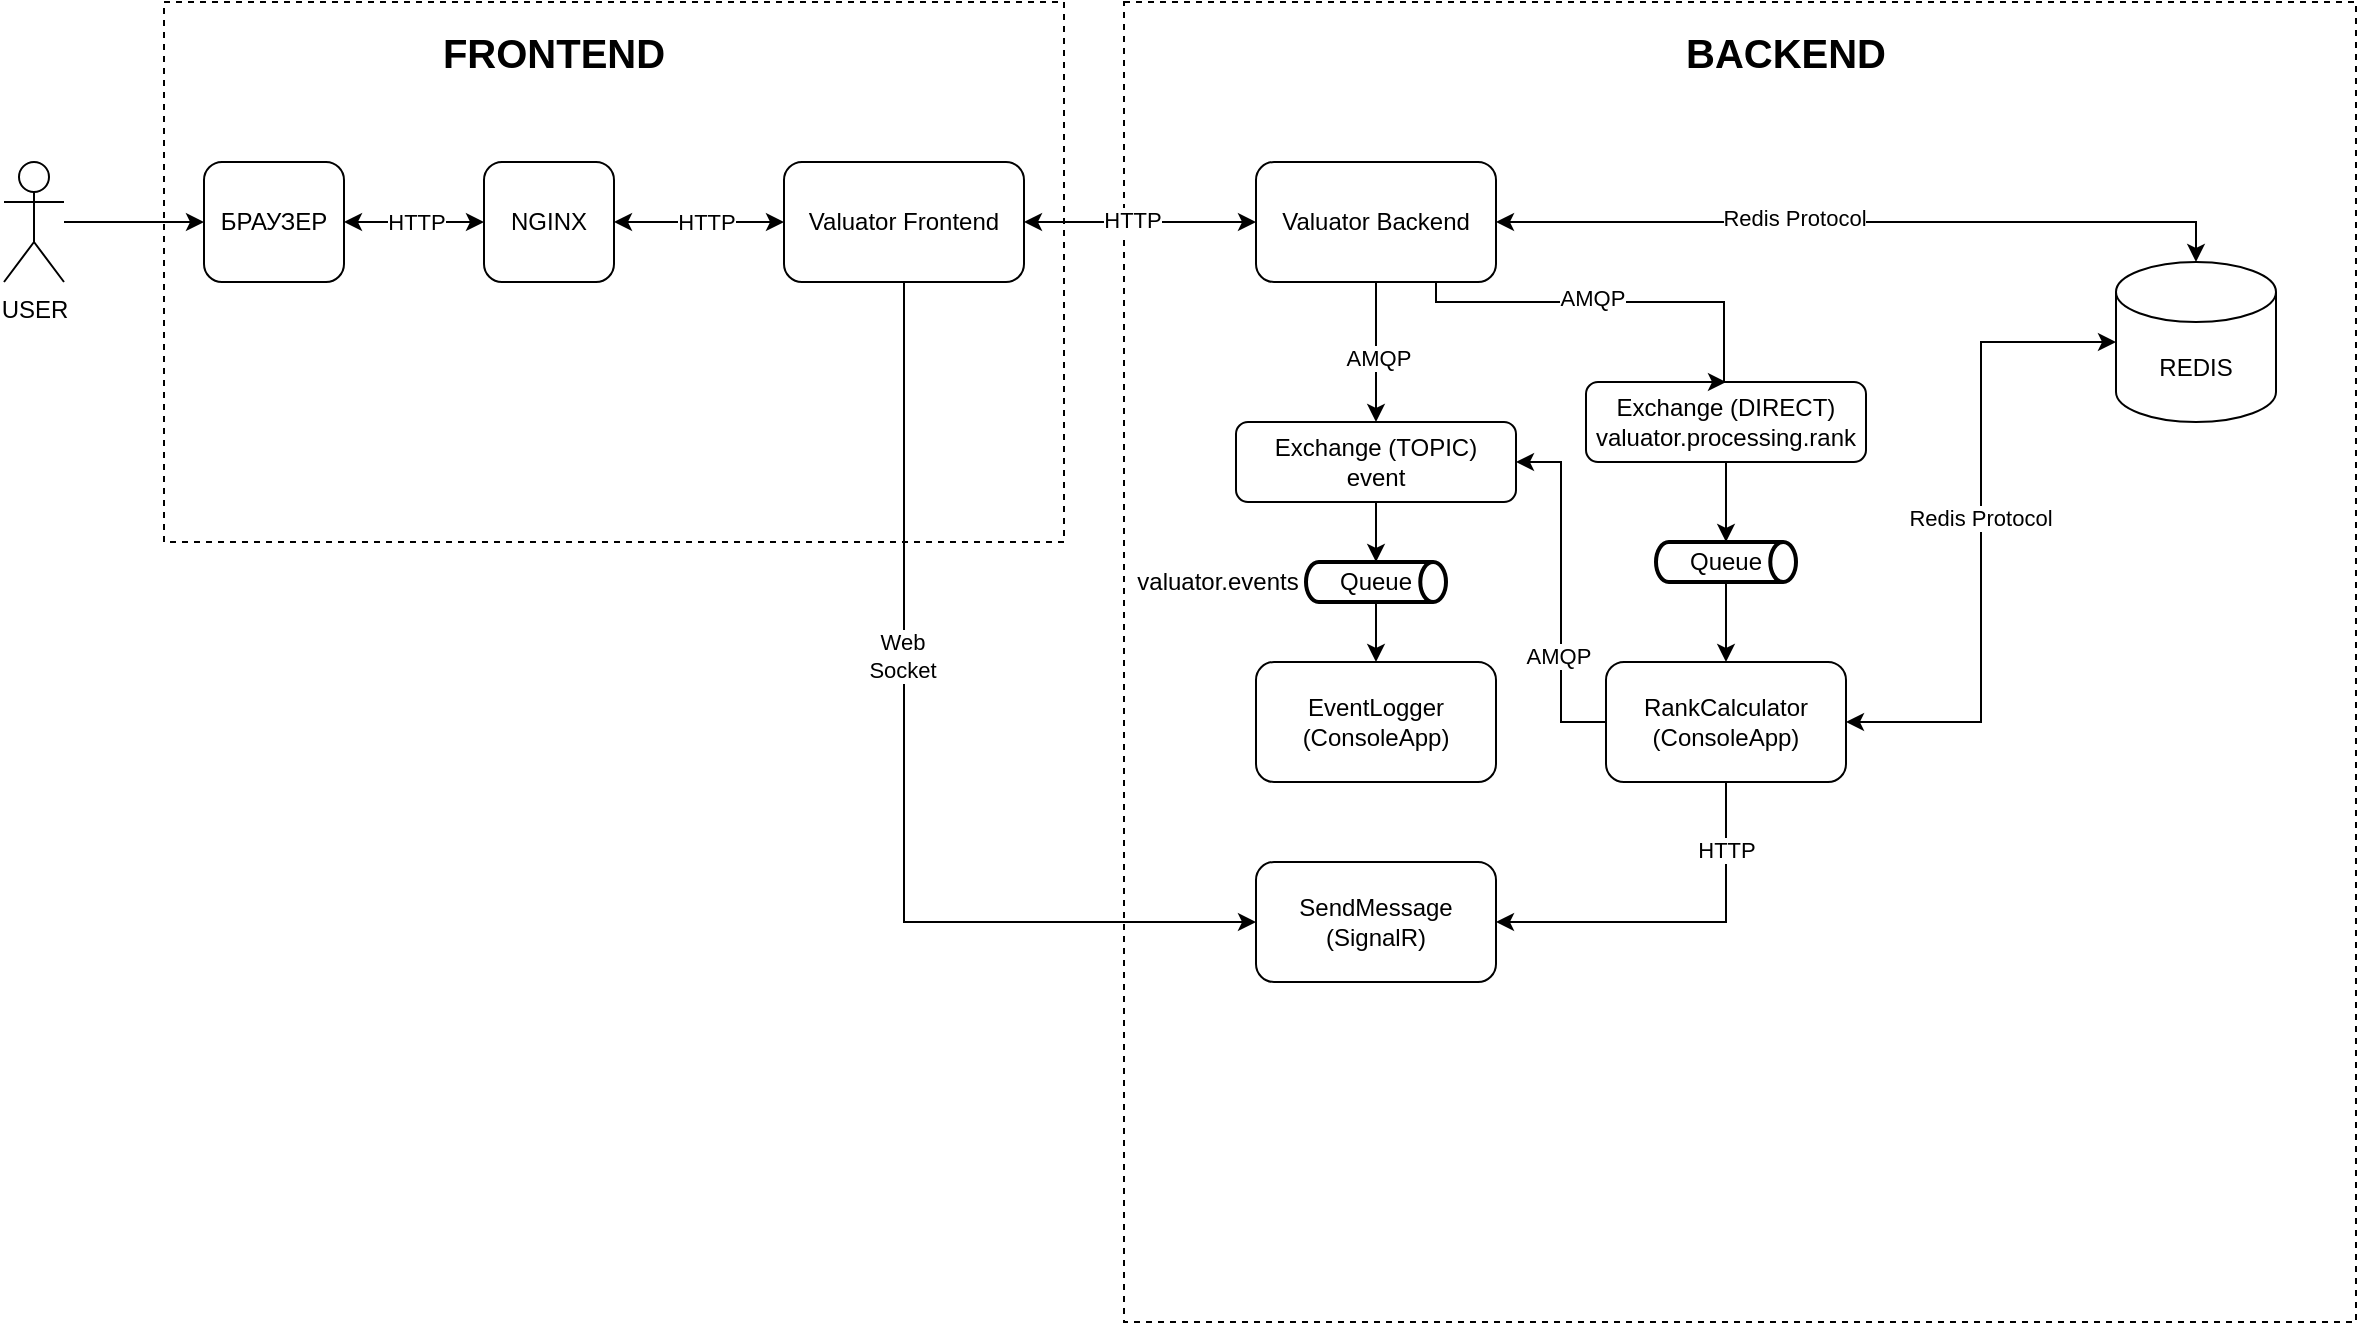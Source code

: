 <mxfile version="26.2.10">
  <diagram name="Страница — 1" id="KKmllC8yuUOeo-muvncK">
    <mxGraphModel dx="1942" dy="687" grid="1" gridSize="10" guides="1" tooltips="1" connect="1" arrows="1" fold="1" page="1" pageScale="1" pageWidth="827" pageHeight="1169" math="0" shadow="0">
      <root>
        <mxCell id="0" />
        <mxCell id="1" parent="0" />
        <mxCell id="DNXaHsyP4bz1j5rUmy31-14" value="" style="rounded=0;whiteSpace=wrap;html=1;dashed=1;" parent="1" vertex="1">
          <mxGeometry x="480" y="210" width="616" height="660" as="geometry" />
        </mxCell>
        <mxCell id="DNXaHsyP4bz1j5rUmy31-1" value="USER" style="shape=umlActor;verticalLabelPosition=bottom;verticalAlign=top;html=1;outlineConnect=0;" parent="1" vertex="1">
          <mxGeometry x="-80" y="290" width="30" height="60" as="geometry" />
        </mxCell>
        <mxCell id="DNXaHsyP4bz1j5rUmy31-11" value="" style="rounded=0;whiteSpace=wrap;html=1;dashed=1;" parent="1" vertex="1">
          <mxGeometry y="210" width="450" height="270" as="geometry" />
        </mxCell>
        <mxCell id="DNXaHsyP4bz1j5rUmy31-12" value="&lt;font style=&quot;font-size: 20px;&quot;&gt;&lt;b&gt;FRONTEND&lt;/b&gt;&lt;/font&gt;" style="text;html=1;align=center;verticalAlign=middle;whiteSpace=wrap;rounded=0;" parent="1" vertex="1">
          <mxGeometry x="165" y="220" width="60" height="30" as="geometry" />
        </mxCell>
        <mxCell id="ajTSJMIYL9luRBXMZqMt-4" style="edgeStyle=orthogonalEdgeStyle;rounded=0;orthogonalLoop=1;jettySize=auto;html=1;exitX=0.5;exitY=1;exitDx=0;exitDy=0;entryX=0;entryY=0.5;entryDx=0;entryDy=0;" edge="1" parent="1" source="DNXaHsyP4bz1j5rUmy31-13" target="ajTSJMIYL9luRBXMZqMt-2">
          <mxGeometry relative="1" as="geometry" />
        </mxCell>
        <mxCell id="ajTSJMIYL9luRBXMZqMt-5" value="Web&lt;br&gt;Socket" style="edgeLabel;html=1;align=center;verticalAlign=middle;resizable=0;points=[];" vertex="1" connectable="0" parent="ajTSJMIYL9luRBXMZqMt-4">
          <mxGeometry x="-0.248" y="-1" relative="1" as="geometry">
            <mxPoint as="offset" />
          </mxGeometry>
        </mxCell>
        <mxCell id="DNXaHsyP4bz1j5rUmy31-13" value="Valuator Frontend" style="rounded=1;whiteSpace=wrap;html=1;" parent="1" vertex="1">
          <mxGeometry x="310" y="290" width="120" height="60" as="geometry" />
        </mxCell>
        <mxCell id="DNXaHsyP4bz1j5rUmy31-15" value="&lt;b&gt;&lt;font style=&quot;font-size: 20px;&quot;&gt;BACKEND&lt;/font&gt;&lt;/b&gt;" style="text;html=1;align=center;verticalAlign=middle;whiteSpace=wrap;rounded=0;" parent="1" vertex="1">
          <mxGeometry x="781" y="220" width="60" height="30" as="geometry" />
        </mxCell>
        <mxCell id="DNXaHsyP4bz1j5rUmy31-16" value="NGINX" style="rounded=1;whiteSpace=wrap;html=1;" parent="1" vertex="1">
          <mxGeometry x="160" y="290" width="65" height="60" as="geometry" />
        </mxCell>
        <mxCell id="DNXaHsyP4bz1j5rUmy31-19" value="БРАУЗЕР" style="rounded=1;whiteSpace=wrap;html=1;" parent="1" vertex="1">
          <mxGeometry x="20" y="290" width="70" height="60" as="geometry" />
        </mxCell>
        <mxCell id="DNXaHsyP4bz1j5rUmy31-33" style="edgeStyle=orthogonalEdgeStyle;rounded=0;orthogonalLoop=1;jettySize=auto;html=1;exitX=0.5;exitY=1;exitDx=0;exitDy=0;" parent="1" source="DNXaHsyP4bz1j5rUmy31-21" target="DNXaHsyP4bz1j5rUmy31-31" edge="1">
          <mxGeometry relative="1" as="geometry" />
        </mxCell>
        <mxCell id="DNXaHsyP4bz1j5rUmy31-51" value="AMQP" style="edgeLabel;html=1;align=center;verticalAlign=middle;resizable=0;points=[];" parent="DNXaHsyP4bz1j5rUmy31-33" vertex="1" connectable="0">
          <mxGeometry x="0.066" y="1" relative="1" as="geometry">
            <mxPoint as="offset" />
          </mxGeometry>
        </mxCell>
        <mxCell id="DNXaHsyP4bz1j5rUmy31-21" value="Valuator Backend" style="rounded=1;whiteSpace=wrap;html=1;" parent="1" vertex="1">
          <mxGeometry x="546" y="290" width="120" height="60" as="geometry" />
        </mxCell>
        <mxCell id="DNXaHsyP4bz1j5rUmy31-24" value="REDIS" style="shape=cylinder3;whiteSpace=wrap;html=1;boundedLbl=1;backgroundOutline=1;size=15;" parent="1" vertex="1">
          <mxGeometry x="976" y="340" width="80" height="80" as="geometry" />
        </mxCell>
        <mxCell id="DNXaHsyP4bz1j5rUmy31-26" value="" style="endArrow=classic;startArrow=classic;html=1;rounded=0;entryX=0.5;entryY=0;entryDx=0;entryDy=0;entryPerimeter=0;exitX=1;exitY=0.5;exitDx=0;exitDy=0;edgeStyle=orthogonalEdgeStyle;" parent="1" source="DNXaHsyP4bz1j5rUmy31-21" target="DNXaHsyP4bz1j5rUmy31-24" edge="1">
          <mxGeometry width="50" height="50" relative="1" as="geometry">
            <mxPoint x="686" y="400" as="sourcePoint" />
            <mxPoint x="736" y="350" as="targetPoint" />
            <Array as="points">
              <mxPoint x="956" y="320" />
              <mxPoint x="956" y="320" />
            </Array>
          </mxGeometry>
        </mxCell>
        <mxCell id="DNXaHsyP4bz1j5rUmy31-65" value="Redis Protocol" style="edgeLabel;html=1;align=center;verticalAlign=middle;resizable=0;points=[];" parent="DNXaHsyP4bz1j5rUmy31-26" vertex="1" connectable="0">
          <mxGeometry x="-0.197" y="2" relative="1" as="geometry">
            <mxPoint as="offset" />
          </mxGeometry>
        </mxCell>
        <mxCell id="DNXaHsyP4bz1j5rUmy31-27" value="Exchange (DIRECT)&lt;br&gt;valuator.processing.rank" style="rounded=1;whiteSpace=wrap;html=1;" parent="1" vertex="1">
          <mxGeometry x="711" y="400" width="140" height="40" as="geometry" />
        </mxCell>
        <mxCell id="DNXaHsyP4bz1j5rUmy31-36" style="edgeStyle=orthogonalEdgeStyle;rounded=0;orthogonalLoop=1;jettySize=auto;html=1;exitX=0.5;exitY=1;exitDx=0;exitDy=0;exitPerimeter=0;entryX=0.5;entryY=0;entryDx=0;entryDy=0;" parent="1" source="DNXaHsyP4bz1j5rUmy31-28" target="DNXaHsyP4bz1j5rUmy31-35" edge="1">
          <mxGeometry relative="1" as="geometry" />
        </mxCell>
        <mxCell id="DNXaHsyP4bz1j5rUmy31-28" value="Queue" style="strokeWidth=2;html=1;shape=mxgraph.flowchart.direct_data;whiteSpace=wrap;" parent="1" vertex="1">
          <mxGeometry x="746" y="480" width="70" height="20" as="geometry" />
        </mxCell>
        <mxCell id="DNXaHsyP4bz1j5rUmy31-29" style="edgeStyle=orthogonalEdgeStyle;rounded=0;orthogonalLoop=1;jettySize=auto;html=1;exitX=0.75;exitY=1;exitDx=0;exitDy=0;entryX=0.5;entryY=0;entryDx=0;entryDy=0;" parent="1" source="DNXaHsyP4bz1j5rUmy31-21" target="DNXaHsyP4bz1j5rUmy31-27" edge="1">
          <mxGeometry relative="1" as="geometry">
            <Array as="points">
              <mxPoint x="636" y="360" />
              <mxPoint x="780" y="360" />
              <mxPoint x="780" y="400" />
            </Array>
            <mxPoint x="780" y="390" as="targetPoint" />
          </mxGeometry>
        </mxCell>
        <mxCell id="DNXaHsyP4bz1j5rUmy31-50" value="AMQP" style="edgeLabel;html=1;align=center;verticalAlign=middle;resizable=0;points=[];" parent="DNXaHsyP4bz1j5rUmy31-29" vertex="1" connectable="0">
          <mxGeometry x="0.154" y="2" relative="1" as="geometry">
            <mxPoint x="-25" as="offset" />
          </mxGeometry>
        </mxCell>
        <mxCell id="DNXaHsyP4bz1j5rUmy31-30" style="edgeStyle=orthogonalEdgeStyle;rounded=0;orthogonalLoop=1;jettySize=auto;html=1;exitX=0.5;exitY=1;exitDx=0;exitDy=0;entryX=0.5;entryY=0;entryDx=0;entryDy=0;entryPerimeter=0;" parent="1" source="DNXaHsyP4bz1j5rUmy31-27" target="DNXaHsyP4bz1j5rUmy31-28" edge="1">
          <mxGeometry relative="1" as="geometry" />
        </mxCell>
        <mxCell id="DNXaHsyP4bz1j5rUmy31-31" value="Exchange (TOPIC)&lt;br&gt;event" style="rounded=1;whiteSpace=wrap;html=1;" parent="1" vertex="1">
          <mxGeometry x="536" y="420" width="140" height="40" as="geometry" />
        </mxCell>
        <mxCell id="DNXaHsyP4bz1j5rUmy31-45" style="edgeStyle=orthogonalEdgeStyle;rounded=0;orthogonalLoop=1;jettySize=auto;html=1;exitX=0.5;exitY=1;exitDx=0;exitDy=0;exitPerimeter=0;" parent="1" source="DNXaHsyP4bz1j5rUmy31-32" target="DNXaHsyP4bz1j5rUmy31-44" edge="1">
          <mxGeometry relative="1" as="geometry" />
        </mxCell>
        <mxCell id="DNXaHsyP4bz1j5rUmy31-32" value="Queue" style="strokeWidth=2;html=1;shape=mxgraph.flowchart.direct_data;whiteSpace=wrap;" parent="1" vertex="1">
          <mxGeometry x="571" y="490" width="70" height="20" as="geometry" />
        </mxCell>
        <mxCell id="DNXaHsyP4bz1j5rUmy31-34" style="edgeStyle=orthogonalEdgeStyle;rounded=0;orthogonalLoop=1;jettySize=auto;html=1;exitX=0.5;exitY=1;exitDx=0;exitDy=0;entryX=0.5;entryY=0;entryDx=0;entryDy=0;entryPerimeter=0;" parent="1" source="DNXaHsyP4bz1j5rUmy31-31" target="DNXaHsyP4bz1j5rUmy31-32" edge="1">
          <mxGeometry relative="1" as="geometry" />
        </mxCell>
        <mxCell id="DNXaHsyP4bz1j5rUmy31-39" style="edgeStyle=orthogonalEdgeStyle;rounded=0;orthogonalLoop=1;jettySize=auto;html=1;exitX=0;exitY=0.5;exitDx=0;exitDy=0;entryX=1;entryY=0.5;entryDx=0;entryDy=0;" parent="1" source="DNXaHsyP4bz1j5rUmy31-35" target="DNXaHsyP4bz1j5rUmy31-31" edge="1">
          <mxGeometry relative="1" as="geometry" />
        </mxCell>
        <mxCell id="DNXaHsyP4bz1j5rUmy31-52" value="AMQP" style="edgeLabel;html=1;align=center;verticalAlign=middle;resizable=0;points=[];" parent="DNXaHsyP4bz1j5rUmy31-39" vertex="1" connectable="0">
          <mxGeometry x="-0.365" y="2" relative="1" as="geometry">
            <mxPoint as="offset" />
          </mxGeometry>
        </mxCell>
        <mxCell id="ajTSJMIYL9luRBXMZqMt-3" style="edgeStyle=orthogonalEdgeStyle;rounded=0;orthogonalLoop=1;jettySize=auto;html=1;exitX=0.5;exitY=1;exitDx=0;exitDy=0;entryX=1;entryY=0.5;entryDx=0;entryDy=0;" edge="1" parent="1" source="DNXaHsyP4bz1j5rUmy31-35" target="ajTSJMIYL9luRBXMZqMt-2">
          <mxGeometry relative="1" as="geometry" />
        </mxCell>
        <mxCell id="ajTSJMIYL9luRBXMZqMt-10" value="HTTP" style="edgeLabel;html=1;align=center;verticalAlign=middle;resizable=0;points=[];" vertex="1" connectable="0" parent="ajTSJMIYL9luRBXMZqMt-3">
          <mxGeometry x="-0.637" relative="1" as="geometry">
            <mxPoint as="offset" />
          </mxGeometry>
        </mxCell>
        <mxCell id="DNXaHsyP4bz1j5rUmy31-35" value="RankCalculator&lt;br&gt;(ConsoleApp)" style="rounded=1;whiteSpace=wrap;html=1;" parent="1" vertex="1">
          <mxGeometry x="721" y="540" width="120" height="60" as="geometry" />
        </mxCell>
        <mxCell id="DNXaHsyP4bz1j5rUmy31-44" value="EventLogger&lt;br&gt;(ConsoleApp)" style="rounded=1;whiteSpace=wrap;html=1;" parent="1" vertex="1">
          <mxGeometry x="546" y="540" width="120" height="60" as="geometry" />
        </mxCell>
        <mxCell id="DNXaHsyP4bz1j5rUmy31-47" value="valuator.events" style="text;html=1;align=center;verticalAlign=middle;whiteSpace=wrap;rounded=0;" parent="1" vertex="1">
          <mxGeometry x="497" y="485" width="60" height="30" as="geometry" />
        </mxCell>
        <mxCell id="DNXaHsyP4bz1j5rUmy31-49" style="edgeStyle=orthogonalEdgeStyle;rounded=0;orthogonalLoop=1;jettySize=auto;html=1;" parent="1" source="DNXaHsyP4bz1j5rUmy31-1" target="DNXaHsyP4bz1j5rUmy31-19" edge="1">
          <mxGeometry relative="1" as="geometry" />
        </mxCell>
        <mxCell id="DNXaHsyP4bz1j5rUmy31-59" value="" style="endArrow=classic;startArrow=classic;html=1;rounded=0;exitX=1;exitY=0.5;exitDx=0;exitDy=0;entryX=0;entryY=0.5;entryDx=0;entryDy=0;" parent="1" source="DNXaHsyP4bz1j5rUmy31-19" target="DNXaHsyP4bz1j5rUmy31-16" edge="1">
          <mxGeometry width="50" height="50" relative="1" as="geometry">
            <mxPoint x="160" y="360" as="sourcePoint" />
            <mxPoint x="210" y="310" as="targetPoint" />
          </mxGeometry>
        </mxCell>
        <mxCell id="DNXaHsyP4bz1j5rUmy31-62" value="HTTP" style="edgeLabel;html=1;align=center;verticalAlign=middle;resizable=0;points=[];" parent="DNXaHsyP4bz1j5rUmy31-59" vertex="1" connectable="0">
          <mxGeometry x="0.031" relative="1" as="geometry">
            <mxPoint as="offset" />
          </mxGeometry>
        </mxCell>
        <mxCell id="DNXaHsyP4bz1j5rUmy31-60" value="" style="endArrow=classic;startArrow=classic;html=1;rounded=0;exitX=1;exitY=0.5;exitDx=0;exitDy=0;entryX=0;entryY=0.5;entryDx=0;entryDy=0;" parent="1" source="DNXaHsyP4bz1j5rUmy31-13" target="DNXaHsyP4bz1j5rUmy31-21" edge="1">
          <mxGeometry width="50" height="50" relative="1" as="geometry">
            <mxPoint x="500" y="360" as="sourcePoint" />
            <mxPoint x="550" y="310" as="targetPoint" />
          </mxGeometry>
        </mxCell>
        <mxCell id="DNXaHsyP4bz1j5rUmy31-64" value="HTTP" style="edgeLabel;html=1;align=center;verticalAlign=middle;resizable=0;points=[];" parent="DNXaHsyP4bz1j5rUmy31-60" vertex="1" connectable="0">
          <mxGeometry x="0.172" y="1" relative="1" as="geometry">
            <mxPoint x="-14" as="offset" />
          </mxGeometry>
        </mxCell>
        <mxCell id="DNXaHsyP4bz1j5rUmy31-61" value="" style="endArrow=classic;startArrow=classic;html=1;rounded=0;exitX=1;exitY=0.5;exitDx=0;exitDy=0;entryX=0;entryY=0.5;entryDx=0;entryDy=0;" parent="1" source="DNXaHsyP4bz1j5rUmy31-16" target="DNXaHsyP4bz1j5rUmy31-13" edge="1">
          <mxGeometry width="50" height="50" relative="1" as="geometry">
            <mxPoint x="340" y="350" as="sourcePoint" />
            <mxPoint x="390" y="300" as="targetPoint" />
          </mxGeometry>
        </mxCell>
        <mxCell id="DNXaHsyP4bz1j5rUmy31-63" value="HTTP" style="edgeLabel;html=1;align=center;verticalAlign=middle;resizable=0;points=[];" parent="DNXaHsyP4bz1j5rUmy31-61" vertex="1" connectable="0">
          <mxGeometry x="0.069" relative="1" as="geometry">
            <mxPoint as="offset" />
          </mxGeometry>
        </mxCell>
        <mxCell id="DNXaHsyP4bz1j5rUmy31-69" value="" style="endArrow=classic;startArrow=classic;html=1;rounded=0;exitX=1;exitY=0.5;exitDx=0;exitDy=0;entryX=0;entryY=0.5;entryDx=0;entryDy=0;entryPerimeter=0;edgeStyle=orthogonalEdgeStyle;" parent="1" source="DNXaHsyP4bz1j5rUmy31-35" target="DNXaHsyP4bz1j5rUmy31-24" edge="1">
          <mxGeometry width="50" height="50" relative="1" as="geometry">
            <mxPoint x="826" y="520" as="sourcePoint" />
            <mxPoint x="876" y="470" as="targetPoint" />
          </mxGeometry>
        </mxCell>
        <mxCell id="DNXaHsyP4bz1j5rUmy31-70" value="Redis Protocol" style="edgeLabel;html=1;align=center;verticalAlign=middle;resizable=0;points=[];" parent="DNXaHsyP4bz1j5rUmy31-69" vertex="1" connectable="0">
          <mxGeometry x="0.045" y="1" relative="1" as="geometry">
            <mxPoint as="offset" />
          </mxGeometry>
        </mxCell>
        <mxCell id="ajTSJMIYL9luRBXMZqMt-2" value="SendMessage&lt;br&gt;(SignalR)" style="rounded=1;whiteSpace=wrap;html=1;" vertex="1" parent="1">
          <mxGeometry x="546" y="640" width="120" height="60" as="geometry" />
        </mxCell>
      </root>
    </mxGraphModel>
  </diagram>
</mxfile>
